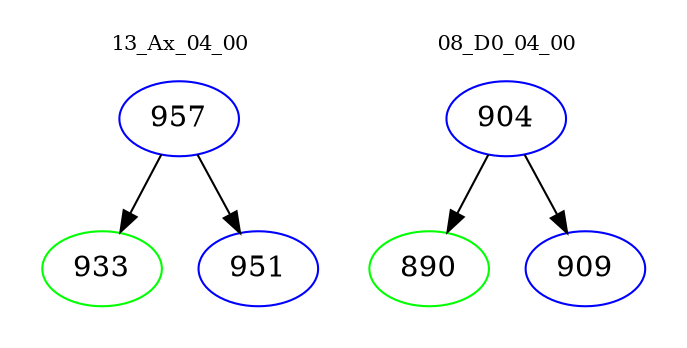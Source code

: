 digraph{
subgraph cluster_0 {
color = white
label = "13_Ax_04_00";
fontsize=10;
T0_957 [label="957", color="blue"]
T0_957 -> T0_933 [color="black"]
T0_933 [label="933", color="green"]
T0_957 -> T0_951 [color="black"]
T0_951 [label="951", color="blue"]
}
subgraph cluster_1 {
color = white
label = "08_D0_04_00";
fontsize=10;
T1_904 [label="904", color="blue"]
T1_904 -> T1_890 [color="black"]
T1_890 [label="890", color="green"]
T1_904 -> T1_909 [color="black"]
T1_909 [label="909", color="blue"]
}
}
